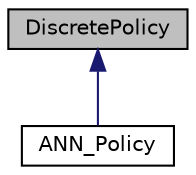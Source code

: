 digraph "DiscretePolicy"
{
  edge [fontname="Helvetica",fontsize="10",labelfontname="Helvetica",labelfontsize="10"];
  node [fontname="Helvetica",fontsize="10",shape=record];
  Node1 [label="DiscretePolicy",height=0.2,width=0.4,color="black", fillcolor="grey75", style="filled", fontcolor="black"];
  Node1 -> Node2 [dir="back",color="midnightblue",fontsize="10",style="solid",fontname="Helvetica"];
  Node2 [label="ANN_Policy",height=0.2,width=0.4,color="black", fillcolor="white", style="filled",URL="$class_a_n_n___policy.html",tooltip="A type of discrete action policy using a neural network for function approximation. "];
}
